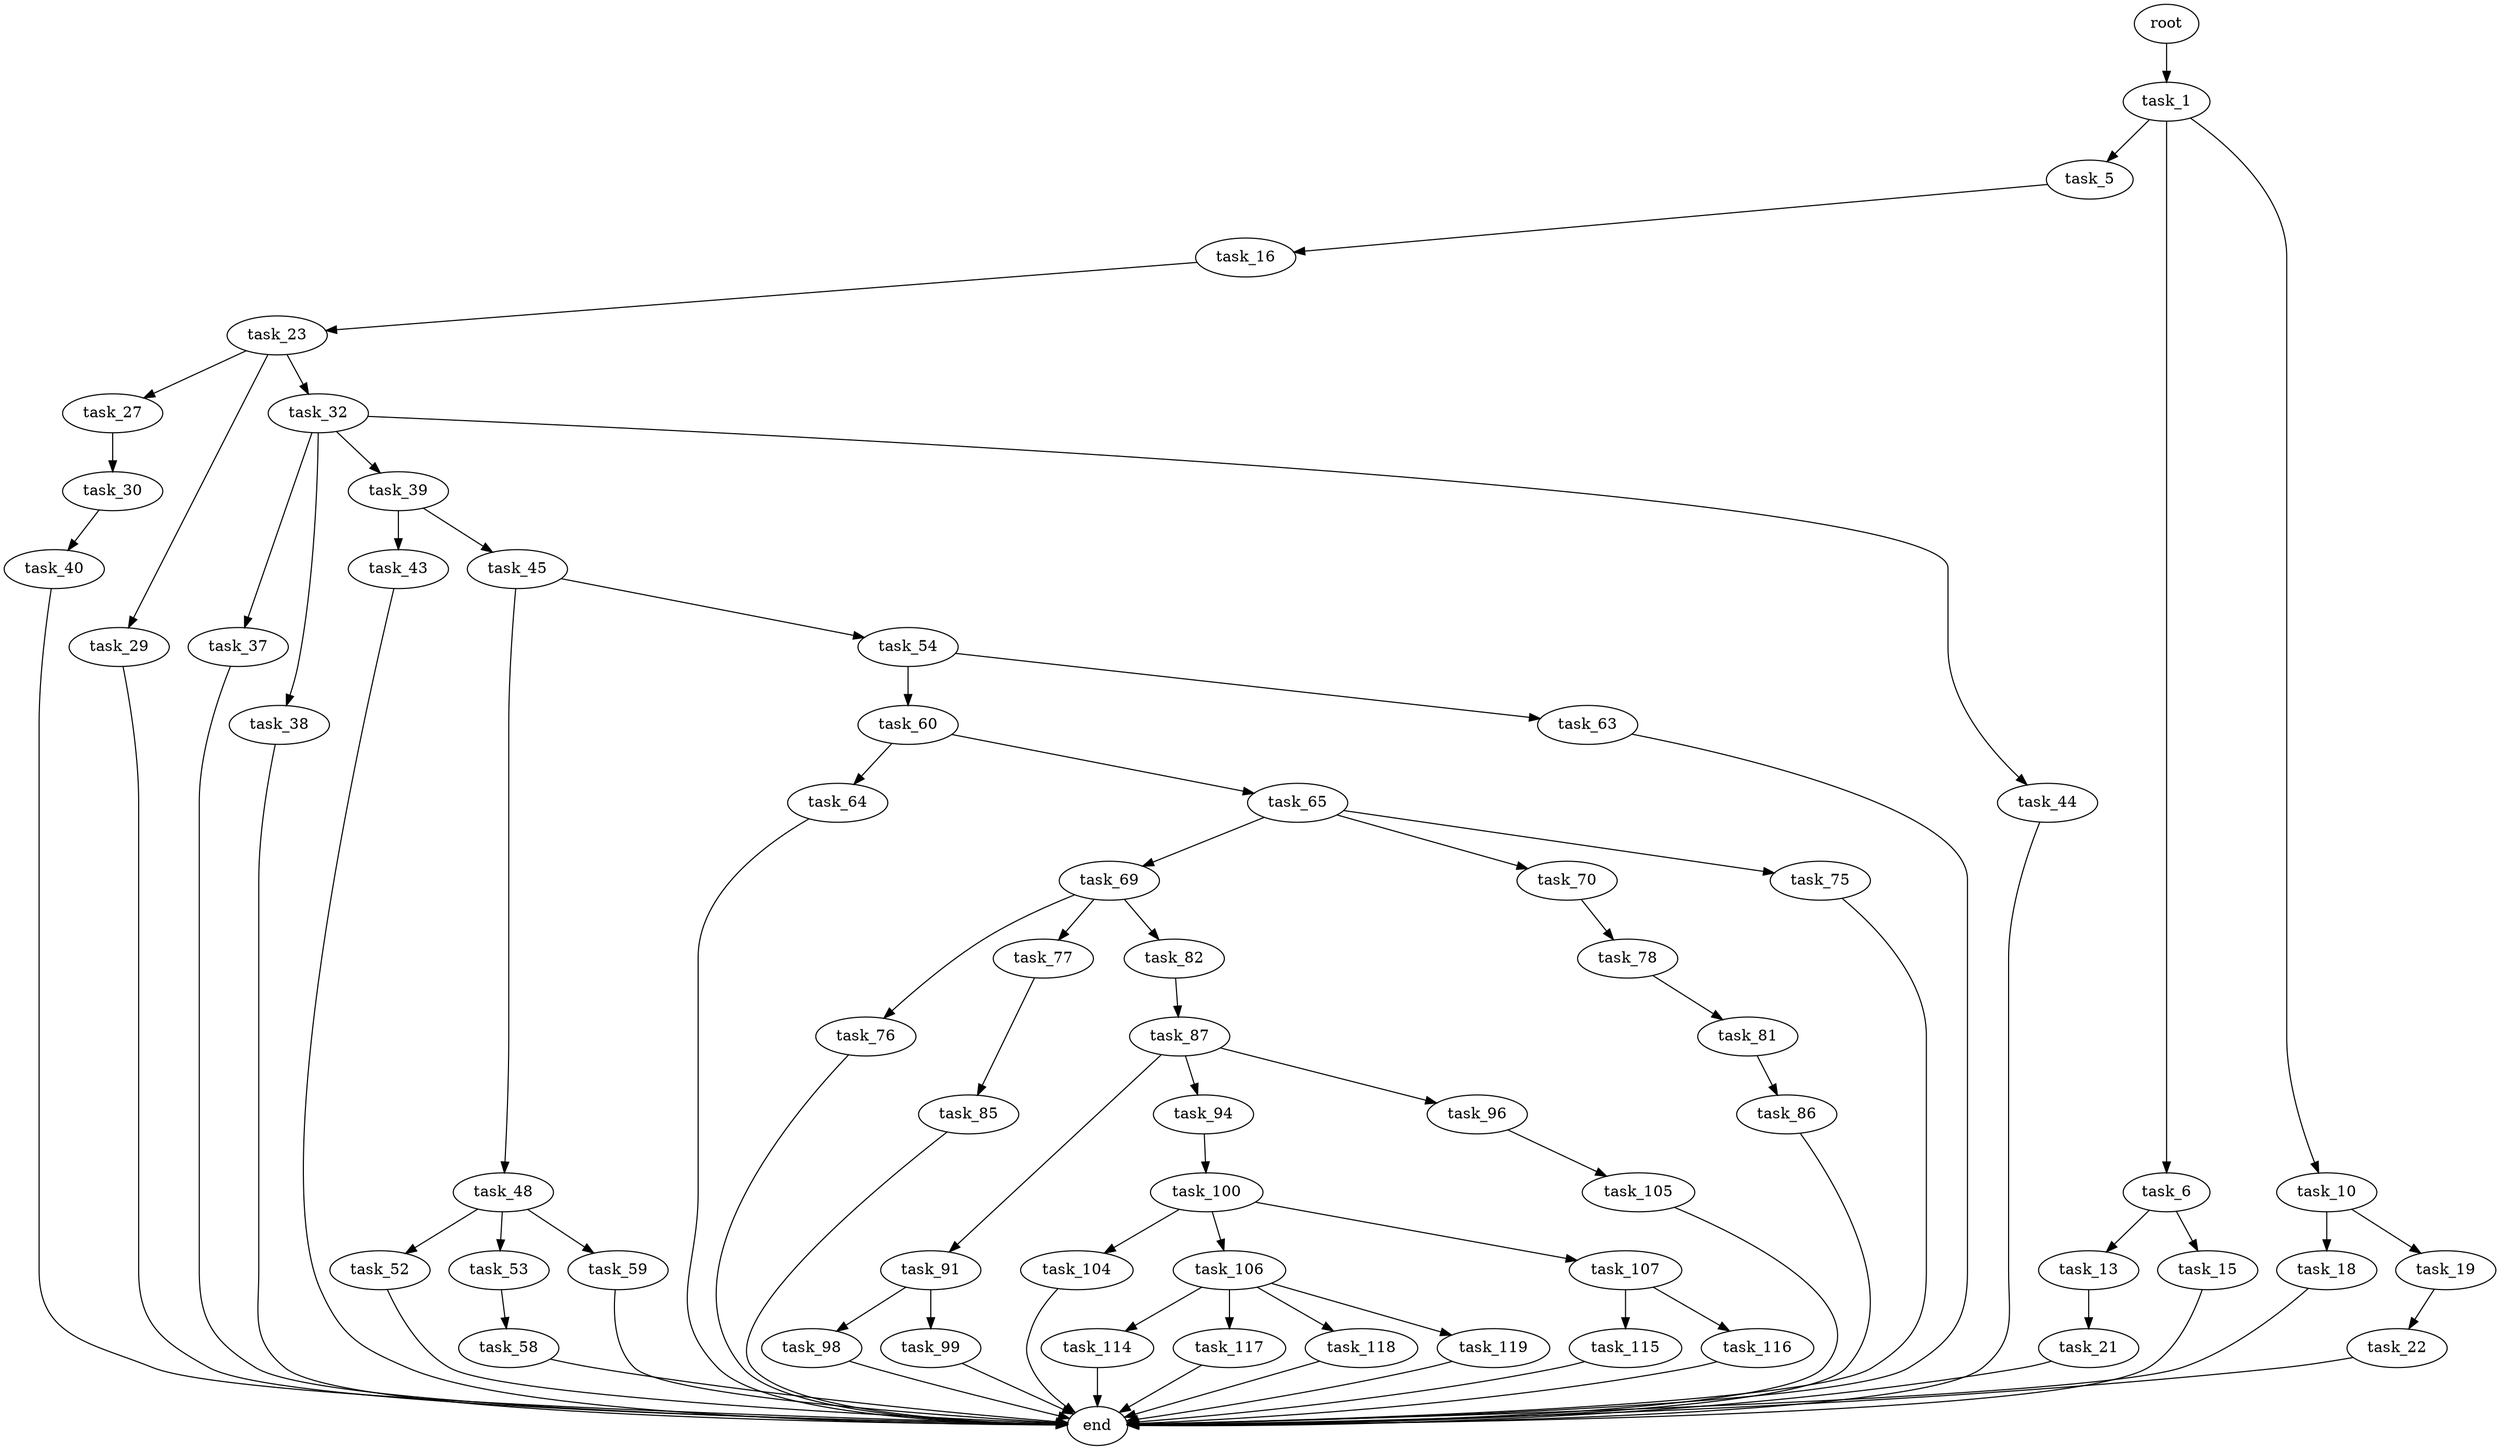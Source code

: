 digraph G {
  root [size="0.000000"];
  task_1 [size="426607911846.000000"];
  task_5 [size="422208674399.000000"];
  task_6 [size="2097235610.000000"];
  task_10 [size="4466770221.000000"];
  task_13 [size="6137472058.000000"];
  task_15 [size="1234824920.000000"];
  task_16 [size="904894841120.000000"];
  task_18 [size="61789901550.000000"];
  task_19 [size="76459472367.000000"];
  task_21 [size="12709773910.000000"];
  task_22 [size="134217728000.000000"];
  task_23 [size="16451801620.000000"];
  task_27 [size="36257642307.000000"];
  task_29 [size="68719476736.000000"];
  task_30 [size="231928233984.000000"];
  task_32 [size="951964784.000000"];
  task_37 [size="39778711542.000000"];
  task_38 [size="480140043047.000000"];
  task_39 [size="6759796854.000000"];
  task_40 [size="176623205955.000000"];
  task_43 [size="368293445632.000000"];
  task_44 [size="127194037982.000000"];
  task_45 [size="28991029248.000000"];
  task_48 [size="782757789696.000000"];
  task_52 [size="208627179468.000000"];
  task_53 [size="28991029248.000000"];
  task_54 [size="549755813888.000000"];
  task_58 [size="68719476736.000000"];
  task_59 [size="1073741824000.000000"];
  task_60 [size="28991029248.000000"];
  task_63 [size="368293445632.000000"];
  task_64 [size="746501065073.000000"];
  task_65 [size="11997230606.000000"];
  task_69 [size="8589934592.000000"];
  task_70 [size="9241932259.000000"];
  task_75 [size="6521393478.000000"];
  task_76 [size="782757789696.000000"];
  task_77 [size="196704221844.000000"];
  task_78 [size="1980940918.000000"];
  task_81 [size="4453834985.000000"];
  task_82 [size="1305029944253.000000"];
  task_85 [size="16993863961.000000"];
  task_86 [size="549755813888.000000"];
  task_87 [size="6208414141.000000"];
  task_91 [size="1073741824000.000000"];
  task_94 [size="6561877346.000000"];
  task_96 [size="231334250833.000000"];
  task_98 [size="13925294955.000000"];
  task_99 [size="3838877877.000000"];
  task_100 [size="44912938149.000000"];
  task_104 [size="53151465788.000000"];
  task_105 [size="1073741824000.000000"];
  task_106 [size="103439491845.000000"];
  task_107 [size="85915687555.000000"];
  task_114 [size="10141724144.000000"];
  task_115 [size="1841978502.000000"];
  task_116 [size="9226455543.000000"];
  task_117 [size="3059445039.000000"];
  task_118 [size="108914676982.000000"];
  task_119 [size="1073741824000.000000"];
  end [size="0.000000"];

  root -> task_1 [size="1.000000"];
  task_1 -> task_5 [size="838860800.000000"];
  task_1 -> task_6 [size="838860800.000000"];
  task_1 -> task_10 [size="838860800.000000"];
  task_5 -> task_16 [size="536870912.000000"];
  task_6 -> task_13 [size="33554432.000000"];
  task_6 -> task_15 [size="33554432.000000"];
  task_10 -> task_18 [size="134217728.000000"];
  task_10 -> task_19 [size="134217728.000000"];
  task_13 -> task_21 [size="209715200.000000"];
  task_15 -> end [size="1.000000"];
  task_16 -> task_23 [size="679477248.000000"];
  task_18 -> end [size="1.000000"];
  task_19 -> task_22 [size="209715200.000000"];
  task_21 -> end [size="1.000000"];
  task_22 -> end [size="1.000000"];
  task_23 -> task_27 [size="838860800.000000"];
  task_23 -> task_29 [size="838860800.000000"];
  task_23 -> task_32 [size="838860800.000000"];
  task_27 -> task_30 [size="75497472.000000"];
  task_29 -> end [size="1.000000"];
  task_30 -> task_40 [size="301989888.000000"];
  task_32 -> task_37 [size="33554432.000000"];
  task_32 -> task_38 [size="33554432.000000"];
  task_32 -> task_39 [size="33554432.000000"];
  task_32 -> task_44 [size="33554432.000000"];
  task_37 -> end [size="1.000000"];
  task_38 -> end [size="1.000000"];
  task_39 -> task_43 [size="536870912.000000"];
  task_39 -> task_45 [size="536870912.000000"];
  task_40 -> end [size="1.000000"];
  task_43 -> end [size="1.000000"];
  task_44 -> end [size="1.000000"];
  task_45 -> task_48 [size="75497472.000000"];
  task_45 -> task_54 [size="75497472.000000"];
  task_48 -> task_52 [size="679477248.000000"];
  task_48 -> task_53 [size="679477248.000000"];
  task_48 -> task_59 [size="679477248.000000"];
  task_52 -> end [size="1.000000"];
  task_53 -> task_58 [size="75497472.000000"];
  task_54 -> task_60 [size="536870912.000000"];
  task_54 -> task_63 [size="536870912.000000"];
  task_58 -> end [size="1.000000"];
  task_59 -> end [size="1.000000"];
  task_60 -> task_64 [size="75497472.000000"];
  task_60 -> task_65 [size="75497472.000000"];
  task_63 -> end [size="1.000000"];
  task_64 -> end [size="1.000000"];
  task_65 -> task_69 [size="209715200.000000"];
  task_65 -> task_70 [size="209715200.000000"];
  task_65 -> task_75 [size="209715200.000000"];
  task_69 -> task_76 [size="33554432.000000"];
  task_69 -> task_77 [size="33554432.000000"];
  task_69 -> task_82 [size="33554432.000000"];
  task_70 -> task_78 [size="838860800.000000"];
  task_75 -> end [size="1.000000"];
  task_76 -> end [size="1.000000"];
  task_77 -> task_85 [size="209715200.000000"];
  task_78 -> task_81 [size="33554432.000000"];
  task_81 -> task_86 [size="134217728.000000"];
  task_82 -> task_87 [size="838860800.000000"];
  task_85 -> end [size="1.000000"];
  task_86 -> end [size="1.000000"];
  task_87 -> task_91 [size="411041792.000000"];
  task_87 -> task_94 [size="411041792.000000"];
  task_87 -> task_96 [size="411041792.000000"];
  task_91 -> task_98 [size="838860800.000000"];
  task_91 -> task_99 [size="838860800.000000"];
  task_94 -> task_100 [size="134217728.000000"];
  task_96 -> task_105 [size="679477248.000000"];
  task_98 -> end [size="1.000000"];
  task_99 -> end [size="1.000000"];
  task_100 -> task_104 [size="33554432.000000"];
  task_100 -> task_106 [size="33554432.000000"];
  task_100 -> task_107 [size="33554432.000000"];
  task_104 -> end [size="1.000000"];
  task_105 -> end [size="1.000000"];
  task_106 -> task_114 [size="411041792.000000"];
  task_106 -> task_117 [size="411041792.000000"];
  task_106 -> task_118 [size="411041792.000000"];
  task_106 -> task_119 [size="411041792.000000"];
  task_107 -> task_115 [size="301989888.000000"];
  task_107 -> task_116 [size="301989888.000000"];
  task_114 -> end [size="1.000000"];
  task_115 -> end [size="1.000000"];
  task_116 -> end [size="1.000000"];
  task_117 -> end [size="1.000000"];
  task_118 -> end [size="1.000000"];
  task_119 -> end [size="1.000000"];
}
